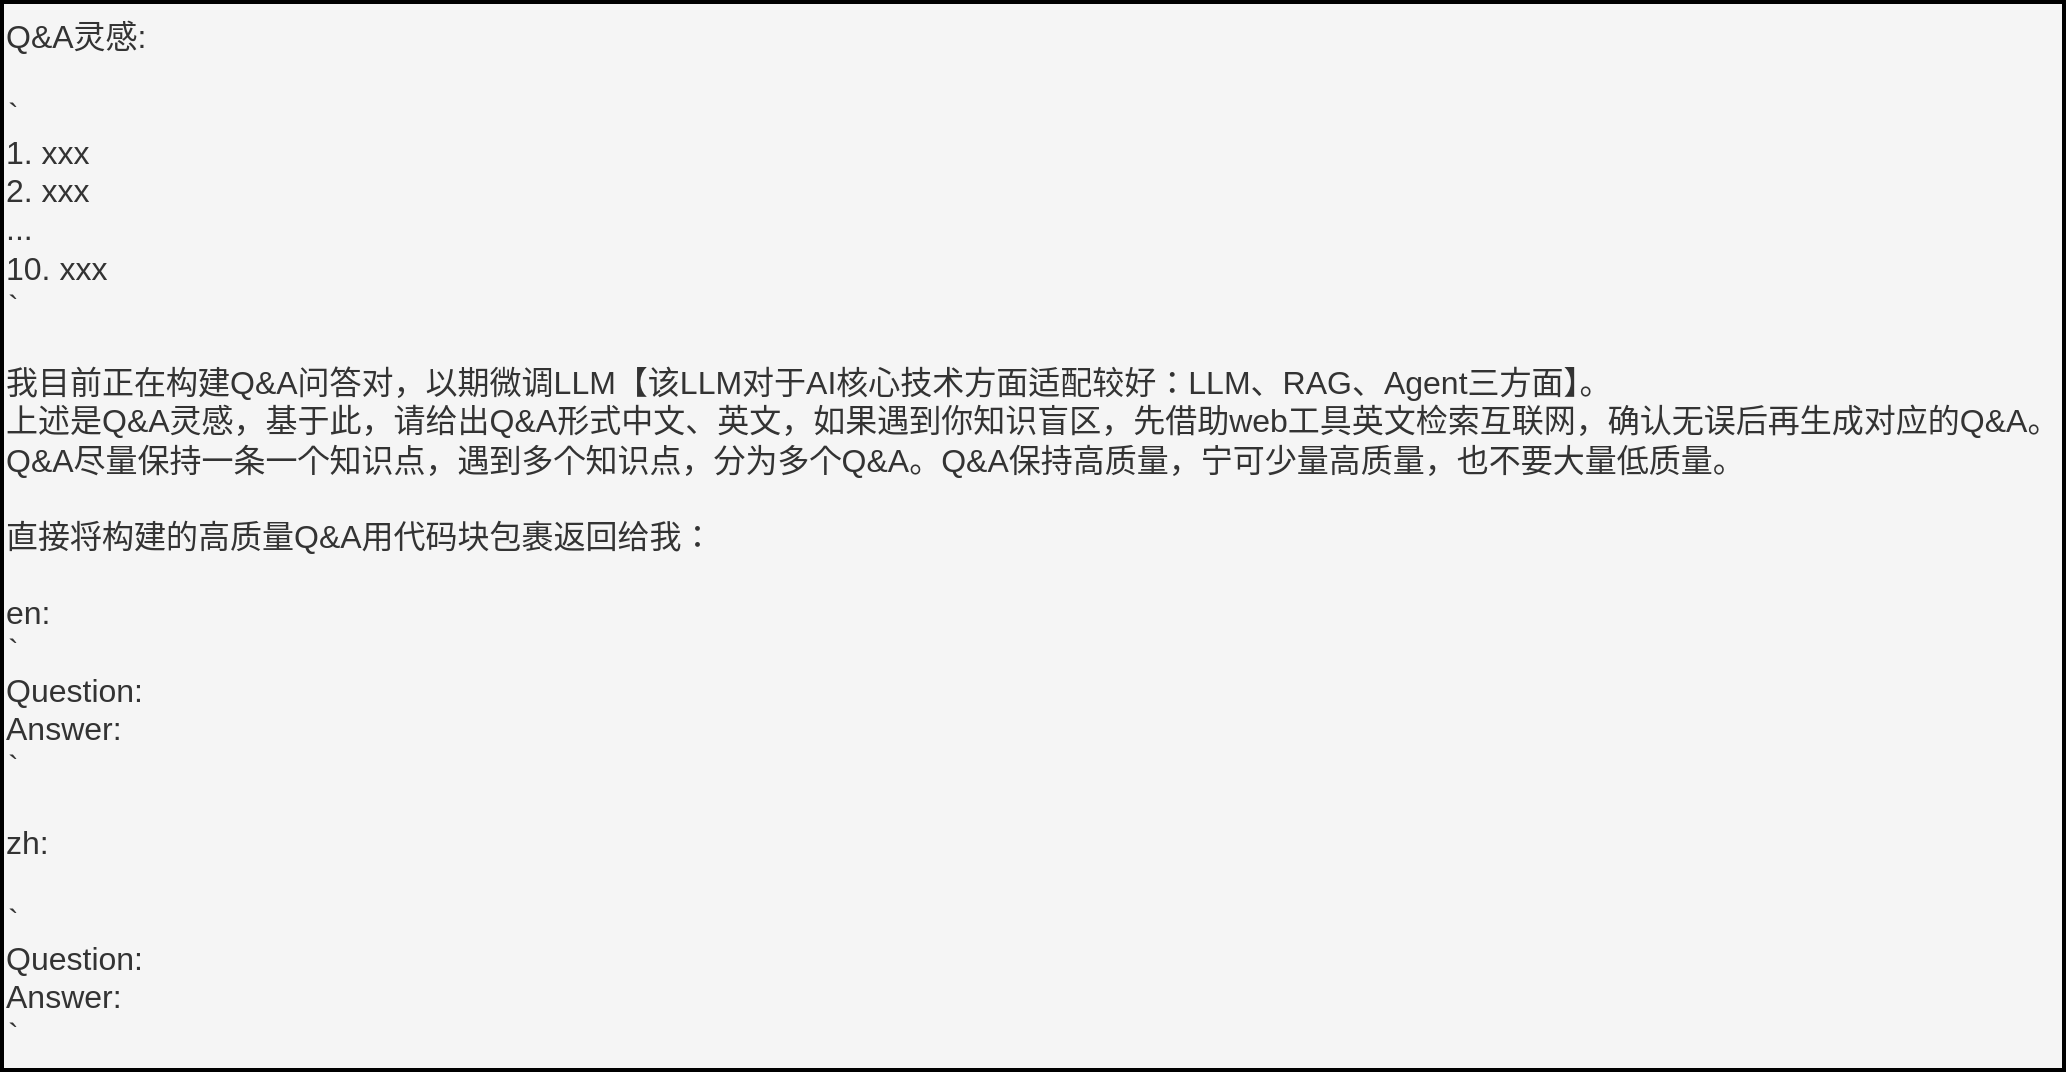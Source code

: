 <mxfile version="28.0.7">
  <diagram name="Page-1" id="O_oQBsRYrFRmmG75Z-85">
    <mxGraphModel dx="1234" dy="790" grid="0" gridSize="10" guides="1" tooltips="1" connect="1" arrows="1" fold="1" page="0" pageScale="1" pageWidth="850" pageHeight="1100" math="0" shadow="0">
      <root>
        <mxCell id="0" />
        <mxCell id="1" parent="0" />
        <mxCell id="JxtkHKo71GKAagwxZwc6-1" value="&lt;div&gt;&lt;font style=&quot;&quot;&gt;&lt;span style=&quot;font-size: 16px;&quot;&gt;Q&amp;amp;A灵感:&lt;/span&gt;&lt;/font&gt;&lt;/div&gt;&lt;div&gt;&lt;font style=&quot;&quot;&gt;&lt;span style=&quot;font-size: 16px;&quot;&gt;&lt;br&gt;&lt;/span&gt;&lt;/font&gt;&lt;/div&gt;&lt;div&gt;&lt;font style=&quot;&quot;&gt;&lt;span style=&quot;font-size: 16px;&quot;&gt;```&lt;/span&gt;&lt;/font&gt;&lt;/div&gt;&lt;div&gt;&lt;font style=&quot;&quot;&gt;&lt;span style=&quot;font-size: 16px;&quot;&gt;1. xxx&lt;/span&gt;&lt;/font&gt;&lt;/div&gt;&lt;div&gt;&lt;font style=&quot;&quot;&gt;&lt;span style=&quot;font-size: 16px;&quot;&gt;2. xxx&lt;/span&gt;&lt;/font&gt;&lt;/div&gt;&lt;div&gt;&lt;font style=&quot;&quot;&gt;&lt;span style=&quot;font-size: 16px;&quot;&gt;...&lt;/span&gt;&lt;/font&gt;&lt;/div&gt;&lt;div&gt;&lt;font style=&quot;&quot;&gt;&lt;span style=&quot;font-size: 16px;&quot;&gt;10. xxx&lt;/span&gt;&lt;/font&gt;&lt;/div&gt;&lt;div&gt;&lt;font style=&quot;&quot;&gt;&lt;span style=&quot;font-size: 16px;&quot;&gt;```&lt;/span&gt;&lt;/font&gt;&lt;/div&gt;&lt;div&gt;&lt;font style=&quot;&quot;&gt;&lt;span style=&quot;font-size: 16px;&quot;&gt;&lt;br&gt;&lt;/span&gt;&lt;/font&gt;&lt;/div&gt;&lt;div&gt;&lt;font style=&quot;font-size: 16px;&quot;&gt;我目前正在构建Q&amp;amp;A问答对，以期微调LLM【该LLM对于AI核心技术方面适配较好：LLM、RAG、Agent三方面】。&lt;/font&gt;&lt;/div&gt;&lt;div&gt;&lt;font style=&quot;font-size: 16px;&quot;&gt;上述是Q&amp;amp;A灵感，基于此，请给出Q&amp;amp;A形式中文、英文，如果遇到你知识盲区，先借助web工具英文检索互联网，确认无误后再生成对应的Q&amp;amp;A。&lt;/font&gt;&lt;/div&gt;&lt;div&gt;&lt;font style=&quot;font-size: 16px;&quot;&gt;Q&amp;amp;A尽量保持一条一个知识点，遇到多个知识点，分为多个Q&amp;amp;A。Q&amp;amp;A保持高质量，宁可少量高质量，也不要大量低质量。&lt;/font&gt;&lt;/div&gt;&lt;div&gt;&lt;font style=&quot;font-size: 16px;&quot;&gt;&lt;br&gt;&lt;/font&gt;&lt;/div&gt;&lt;div&gt;&lt;font style=&quot;font-size: 16px;&quot;&gt;直接将构建的高质量Q&amp;amp;A用代码块包裹返回给我：&lt;/font&gt;&lt;/div&gt;&lt;div&gt;&lt;font style=&quot;font-size: 16px;&quot;&gt;&lt;br&gt;&lt;/font&gt;&lt;/div&gt;&lt;div&gt;&lt;font style=&quot;font-size: 16px;&quot;&gt;en:&lt;/font&gt;&lt;/div&gt;&lt;div&gt;&lt;font style=&quot;font-size: 16px;&quot;&gt;```&lt;/font&gt;&lt;/div&gt;&lt;div&gt;&lt;font style=&quot;font-size: 16px;&quot;&gt;Question:&lt;/font&gt;&lt;/div&gt;&lt;div&gt;&lt;font style=&quot;font-size: 16px;&quot;&gt;Answer:&lt;/font&gt;&lt;/div&gt;&lt;div&gt;&lt;font style=&quot;font-size: 16px;&quot;&gt;```&lt;/font&gt;&lt;/div&gt;&lt;div&gt;&lt;font style=&quot;font-size: 16px;&quot;&gt;&lt;br&gt;&lt;/font&gt;&lt;/div&gt;&lt;div&gt;&lt;font style=&quot;font-size: 16px;&quot;&gt;zh:&lt;/font&gt;&lt;/div&gt;&lt;div&gt;&lt;font style=&quot;font-size: 16px;&quot;&gt;&lt;br&gt;&lt;/font&gt;&lt;/div&gt;&lt;div&gt;&lt;font style=&quot;font-size: 16px;&quot;&gt;```&lt;/font&gt;&lt;/div&gt;&lt;div&gt;&lt;font style=&quot;font-size: 16px;&quot;&gt;Question:&lt;/font&gt;&lt;/div&gt;&lt;div&gt;&lt;font style=&quot;font-size: 16px;&quot;&gt;Answer:&lt;/font&gt;&lt;/div&gt;&lt;div&gt;&lt;font style=&quot;font-size: 16px;&quot;&gt;```&lt;/font&gt;&lt;/div&gt;" style="text;html=1;align=left;verticalAlign=middle;whiteSpace=wrap;rounded=0;fillColor=#f5f5f5;fontColor=#333333;strokeColor=#000000;strokeWidth=2;perimeterSpacing=2;" vertex="1" parent="1">
          <mxGeometry x="72" y="211" width="1031" height="534" as="geometry" />
        </mxCell>
      </root>
    </mxGraphModel>
  </diagram>
</mxfile>
